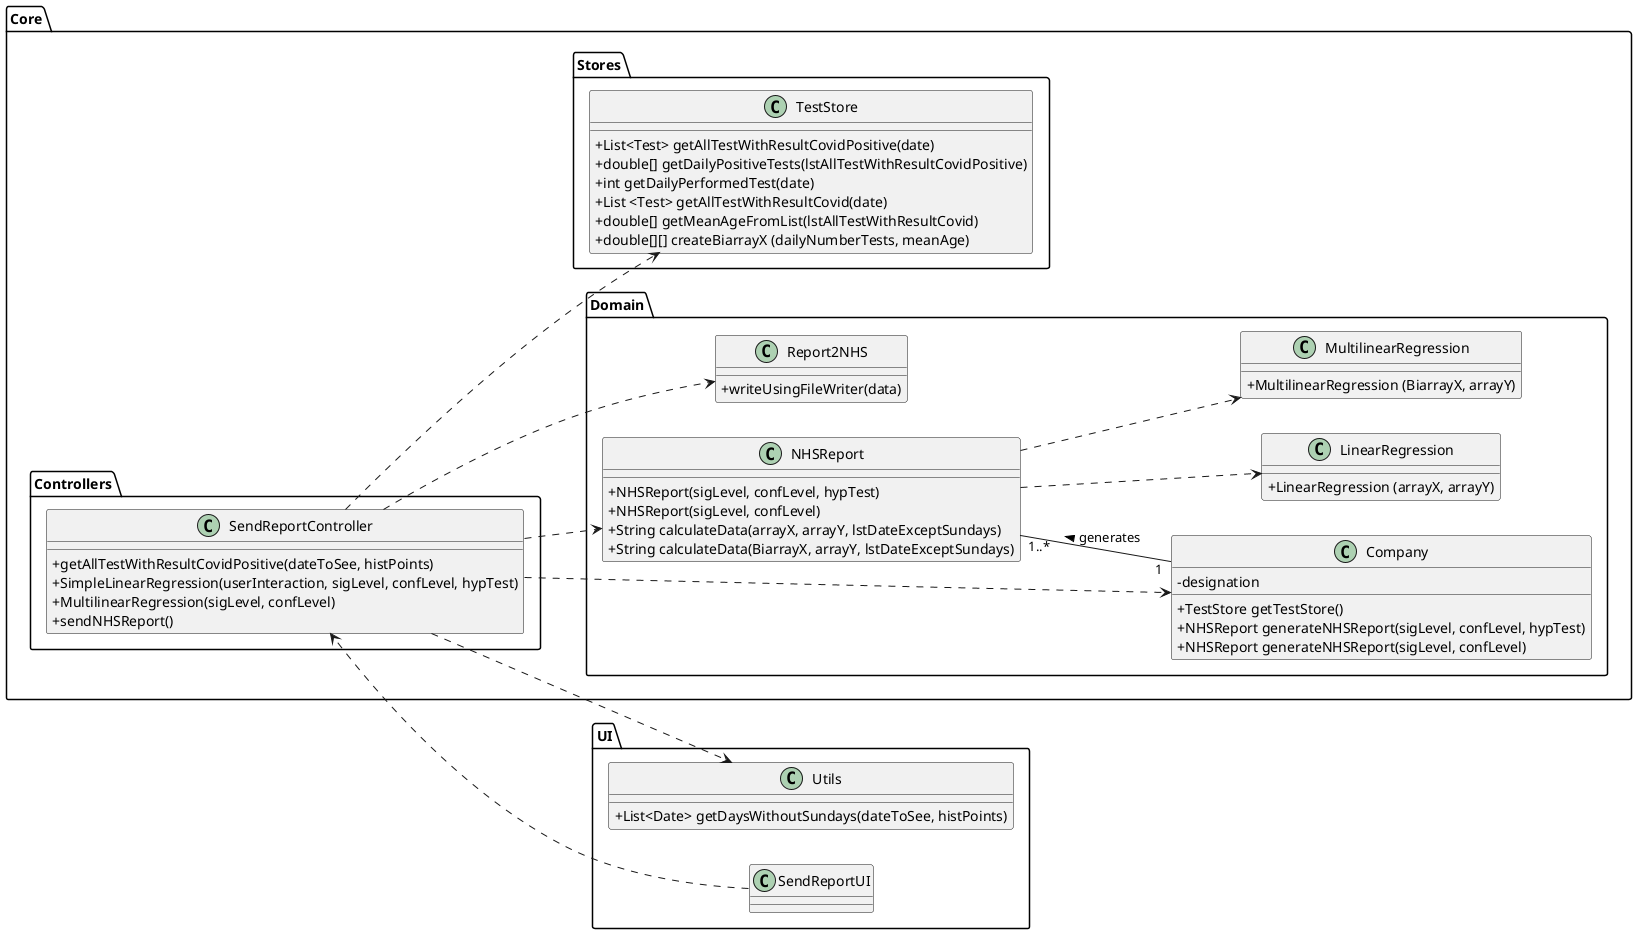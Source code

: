 @startuml
'https://plantuml.com/class-diagram

skinparam classAttributeIconSize 0
left to right direction

package Core{

package Controllers{
class "SendReportController" as SRC {
+getAllTestWithResultCovidPositive(dateToSee, histPoints)
+SimpleLinearRegression(userInteraction, sigLevel, confLevel, hypTest)
+MultilinearRegression(sigLevel, confLevel)
+sendNHSReport()
}
}

package Domain{
class "Company" as C {
-designation
+TestStore getTestStore()
+NHSReport generateNHSReport(sigLevel, confLevel, hypTest)
+NHSReport generateNHSReport(sigLevel, confLevel)
}

class "NHSReport" as NHSR {
+NHSReport(sigLevel, confLevel, hypTest)
+NHSReport(sigLevel, confLevel)
+String calculateData(arrayX, arrayY, lstDateExceptSundays)
+String calculateData(BiarrayX, arrayY, lstDateExceptSundays)
}

class "Report2NHS" as R2NHS {
+writeUsingFileWriter(data)
}

class "LinearRegression" as LR {
+LinearRegression (arrayX, arrayY)
}

class "MultilinearRegression" as MLR {
+MultilinearRegression (BiarrayX, arrayY)
}

}

package Stores{

class "TestStore" as TS {
+List<Test> getAllTestWithResultCovidPositive(date)
+double[] getDailyPositiveTests(lstAllTestWithResultCovidPositive)
+int getDailyPerformedTest(date)
+List <Test> getAllTestWithResultCovid(date)
+double[] getMeanAgeFromList(lstAllTestWithResultCovid)
+double[][] createBiarrayX (dailyNumberTests, meanAge)
}
}
}

package UI{
class "SendReportUI" as SRUI

class "Utils" as U {
+List<Date> getDaysWithoutSundays(dateToSee, histPoints)
}
}

SRUI ..> SRC
SRC ..> U
SRC ..> C
SRC ..> TS
SRC ..> NHSR
NHSR ..> LR
NHSR ..> MLR
SRC ..> R2NHS
NHSR "1..*" -- "1" C : < generates

@enduml